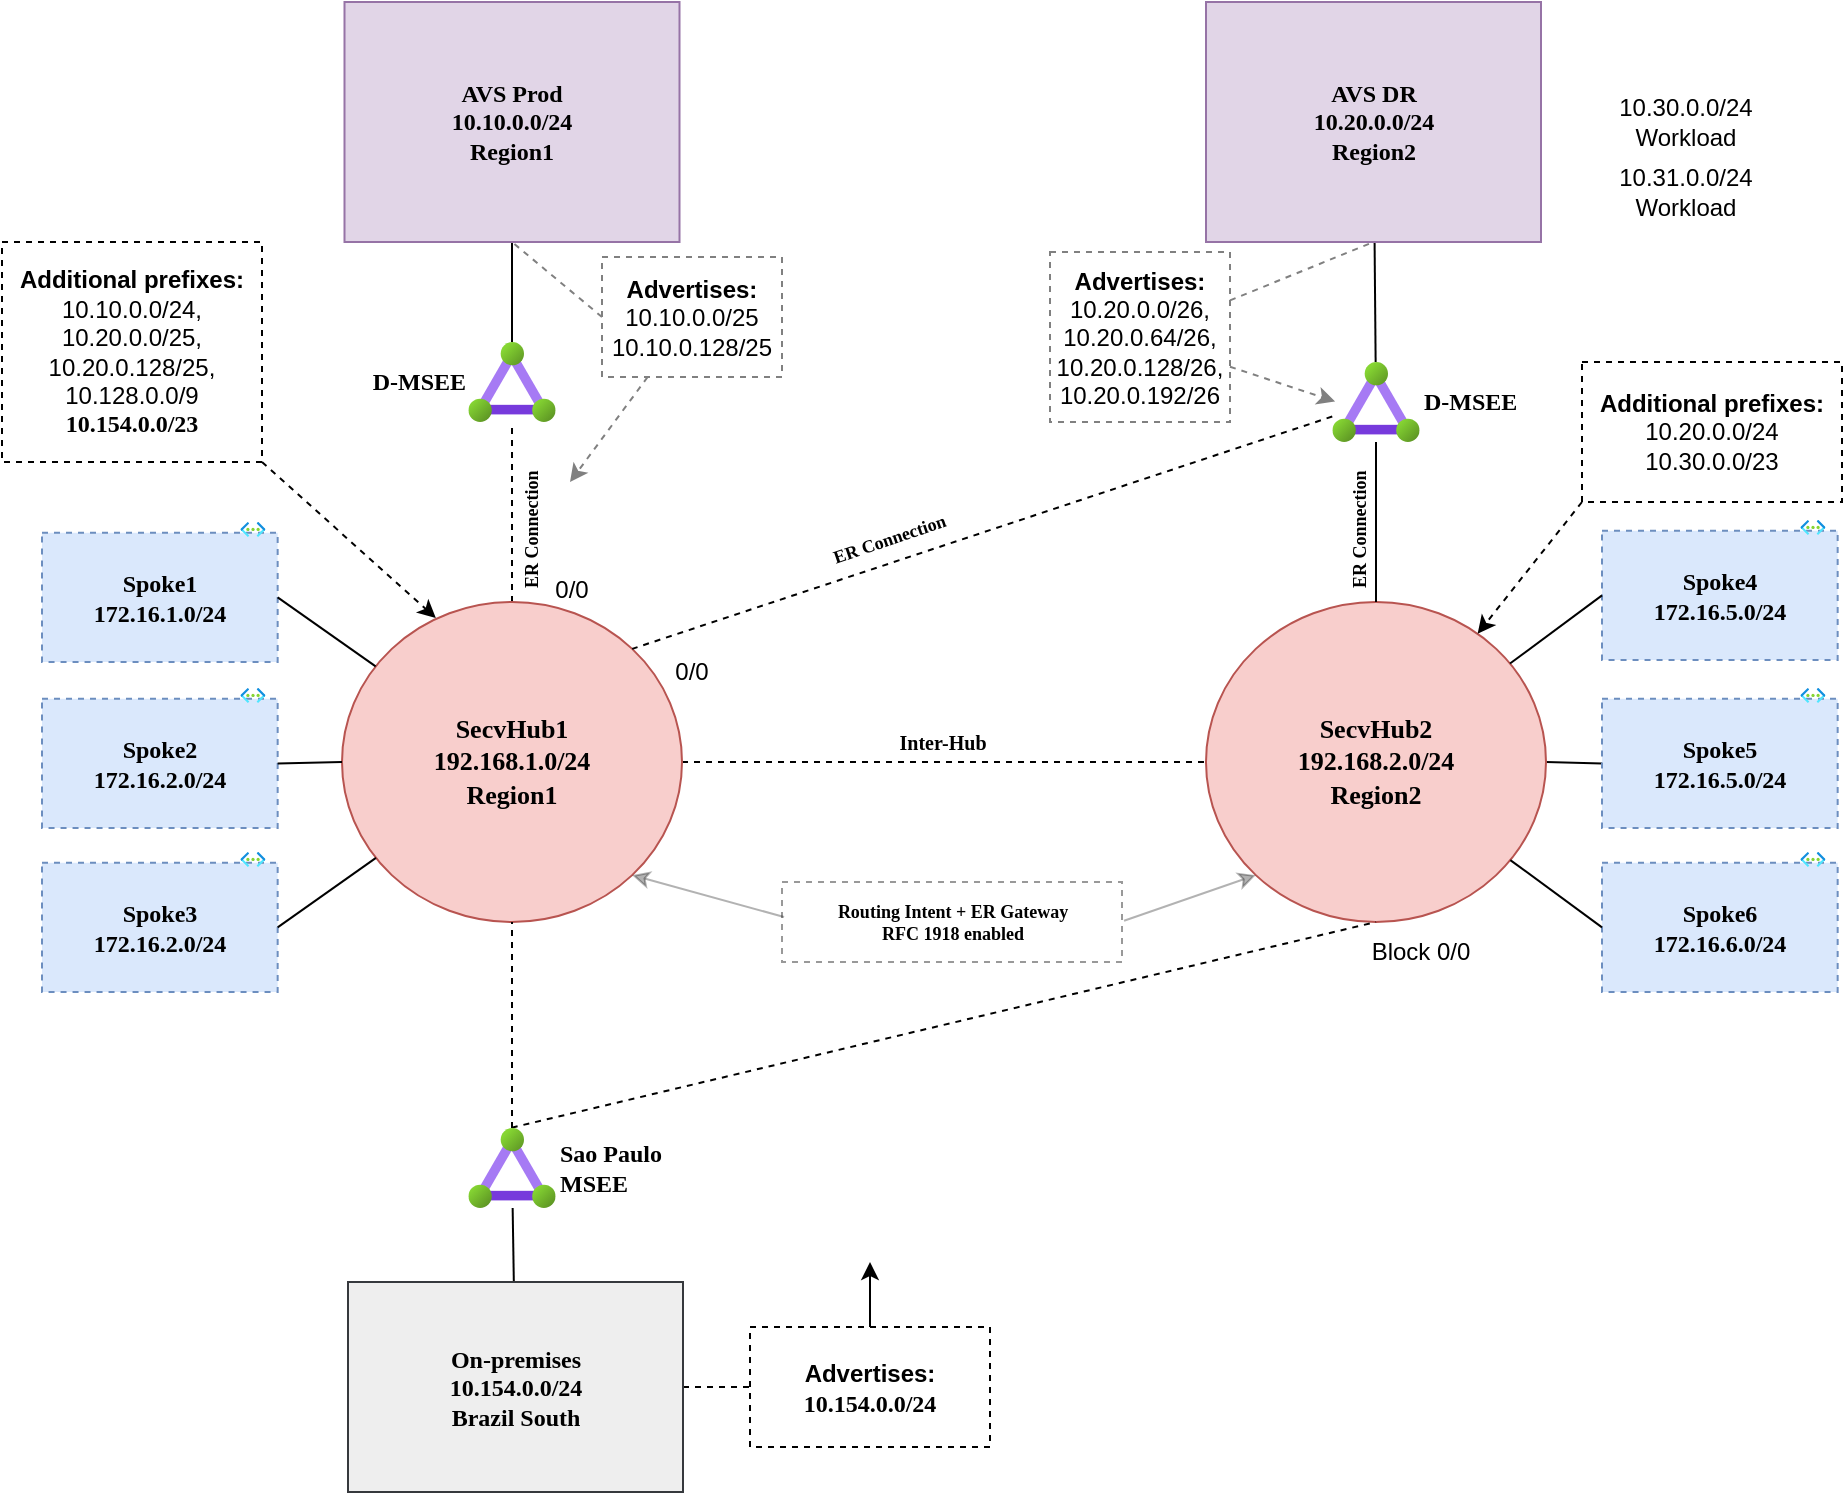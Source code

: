 <mxfile>
    <diagram id="AzNjghOvYStTFFfxdjGm" name="Page-1">
        <mxGraphModel dx="1418" dy="771" grid="1" gridSize="10" guides="1" tooltips="1" connect="1" arrows="1" fold="1" page="1" pageScale="1" pageWidth="1100" pageHeight="850" math="0" shadow="0">
            <root>
                <mxCell id="0"/>
                <mxCell id="1" parent="0"/>
                <mxCell id="23" value="" style="edgeStyle=none;shape=connector;rounded=1;hachureGap=4;html=1;exitX=0.5;exitY=0;exitDx=0;exitDy=0;labelBackgroundColor=default;strokeColor=default;fontFamily=Verdana;fontSize=12;fontColor=default;endArrow=none;endFill=0;dashed=1;" parent="1" source="2" target="17" edge="1">
                    <mxGeometry x="-0.111" y="-55" relative="1" as="geometry">
                        <mxPoint as="offset"/>
                    </mxGeometry>
                </mxCell>
                <mxCell id="30" style="edgeStyle=none;shape=connector;rounded=1;hachureGap=4;html=1;labelBackgroundColor=default;strokeColor=default;fontFamily=Verdana;fontSize=12;fontColor=default;endArrow=none;endFill=0;dashed=1;" parent="1" source="2" target="18" edge="1">
                    <mxGeometry relative="1" as="geometry"/>
                </mxCell>
                <mxCell id="33" value="Inter-Hub" style="edgeLabel;html=1;align=center;verticalAlign=middle;resizable=0;points=[];fontSize=10;fontFamily=Verdana;fontColor=default;fontStyle=1" parent="30" vertex="1" connectable="0">
                    <mxGeometry x="-0.246" y="2" relative="1" as="geometry">
                        <mxPoint x="31" y="-8" as="offset"/>
                    </mxGeometry>
                </mxCell>
                <mxCell id="2" value="&lt;font face=&quot;Verdana&quot; style=&quot;font-size: 13px;&quot;&gt;SecvHub1&lt;br style=&quot;font-size: 13px;&quot;&gt;192.168.1.0/24&lt;br&gt;Region1&lt;br style=&quot;font-size: 13px;&quot;&gt;&lt;/font&gt;" style="ellipse;whiteSpace=wrap;html=1;hachureGap=4;fontFamily=Architects Daughter;fontSource=https%3A%2F%2Ffonts.googleapis.com%2Fcss%3Ffamily%3DArchitects%2BDaughter;fontSize=13;fillColor=#f8cecc;strokeColor=#b85450;fontStyle=1" parent="1" vertex="1">
                    <mxGeometry x="266" y="300" width="170" height="160" as="geometry"/>
                </mxCell>
                <mxCell id="9" value="" style="group;fontSize=12;fontStyle=0" parent="1" vertex="1" connectable="0">
                    <mxGeometry x="116" y="260" width="120" height="70" as="geometry"/>
                </mxCell>
                <mxCell id="7" value="&lt;font style=&quot;font-size: 12px;&quot;&gt;&lt;b&gt;Spoke1&lt;br style=&quot;font-size: 12px;&quot;&gt;172.16.1.0/24&lt;/b&gt;&lt;/font&gt;" style="whiteSpace=wrap;html=1;fillColor=#dae8fc;strokeColor=#6c8ebf;dashed=1;sketch=0;hachureGap=4;jiggle=2;curveFitting=1;fontFamily=Verdana;fontSize=12;" parent="9" vertex="1">
                    <mxGeometry y="5.385" width="117.829" height="64.615" as="geometry"/>
                </mxCell>
                <mxCell id="8" value="" style="aspect=fixed;html=1;points=[];align=center;image;fontSize=12;image=img/lib/azure2/networking/Virtual_Networks.svg;dashed=1;sketch=0;hachureGap=4;jiggle=2;curveFitting=1;fontFamily=Verdana;" parent="9" vertex="1">
                    <mxGeometry x="99.225" width="12.488" height="7.456" as="geometry"/>
                </mxCell>
                <mxCell id="10" value="" style="group;fontSize=12;" parent="1" vertex="1" connectable="0">
                    <mxGeometry x="116" y="425" width="120" height="70" as="geometry"/>
                </mxCell>
                <mxCell id="11" value="&lt;font style=&quot;font-size: 12px;&quot;&gt;&lt;b&gt;Spoke3&lt;br style=&quot;font-size: 12px;&quot;&gt;172.16.2.0/24&lt;/b&gt;&lt;/font&gt;" style="whiteSpace=wrap;html=1;fillColor=#dae8fc;strokeColor=#6c8ebf;dashed=1;sketch=0;hachureGap=4;jiggle=2;curveFitting=1;fontFamily=Verdana;fontSize=12;" parent="10" vertex="1">
                    <mxGeometry y="5.385" width="117.829" height="64.615" as="geometry"/>
                </mxCell>
                <mxCell id="12" value="" style="aspect=fixed;html=1;points=[];align=center;image;fontSize=12;image=img/lib/azure2/networking/Virtual_Networks.svg;dashed=1;sketch=0;hachureGap=4;jiggle=2;curveFitting=1;fontFamily=Verdana;" parent="10" vertex="1">
                    <mxGeometry x="99.225" width="12.488" height="7.456" as="geometry"/>
                </mxCell>
                <mxCell id="13" value="" style="group;fontSize=12;" parent="1" vertex="1" connectable="0">
                    <mxGeometry x="116" y="343" width="120" height="70" as="geometry"/>
                </mxCell>
                <mxCell id="14" value="&lt;font style=&quot;font-size: 12px;&quot;&gt;&lt;b&gt;Spoke2&lt;br style=&quot;font-size: 12px;&quot;&gt;172.16.2.0/24&lt;/b&gt;&lt;/font&gt;" style="whiteSpace=wrap;html=1;fillColor=#dae8fc;strokeColor=#6c8ebf;dashed=1;sketch=0;hachureGap=4;jiggle=2;curveFitting=1;fontFamily=Verdana;fontSize=12;" parent="13" vertex="1">
                    <mxGeometry y="5.385" width="117.829" height="64.615" as="geometry"/>
                </mxCell>
                <mxCell id="15" value="" style="aspect=fixed;html=1;points=[];align=center;image;fontSize=12;image=img/lib/azure2/networking/Virtual_Networks.svg;dashed=1;sketch=0;hachureGap=4;jiggle=2;curveFitting=1;fontFamily=Verdana;" parent="13" vertex="1">
                    <mxGeometry x="99.225" width="12.488" height="7.456" as="geometry"/>
                </mxCell>
                <mxCell id="22" style="edgeStyle=none;shape=connector;rounded=1;hachureGap=4;html=1;labelBackgroundColor=default;strokeColor=default;fontFamily=Verdana;fontSize=12;fontColor=default;endArrow=none;endFill=0;" parent="1" source="16" target="17" edge="1">
                    <mxGeometry relative="1" as="geometry"/>
                </mxCell>
                <mxCell id="16" value="AVS Prod&lt;br&gt;10.10.0.0/24&lt;br&gt;Region1" style="whiteSpace=wrap;html=1;sketch=0;hachureGap=4;jiggle=2;curveFitting=1;fontFamily=Verdana;fontSize=12;fillColor=#e1d5e7;strokeColor=#9673a6;fontStyle=1" parent="1" vertex="1">
                    <mxGeometry x="267.25" width="167.5" height="120" as="geometry"/>
                </mxCell>
                <mxCell id="17" value="D-MSEE" style="aspect=fixed;html=1;points=[];align=right;image;fontSize=12;image=img/lib/azure2/networking/ExpressRoute_Circuits.svg;sketch=0;hachureGap=4;jiggle=2;curveFitting=1;fontFamily=Verdana;fontStyle=1;labelPosition=left;verticalLabelPosition=middle;verticalAlign=middle;" parent="1" vertex="1">
                    <mxGeometry x="329.13" y="170" width="43.75" height="40" as="geometry"/>
                </mxCell>
                <mxCell id="58" style="edgeStyle=none;shape=connector;rounded=1;hachureGap=4;html=1;exitX=1;exitY=0.5;exitDx=0;exitDy=0;labelBackgroundColor=default;strokeColor=default;fontFamily=Verdana;fontSize=9;fontColor=default;endArrow=none;endFill=0;entryX=0;entryY=0.5;entryDx=0;entryDy=0;" parent="1" source="18" target="55" edge="1">
                    <mxGeometry relative="1" as="geometry">
                        <mxPoint x="896" y="370" as="targetPoint"/>
                    </mxGeometry>
                </mxCell>
                <mxCell id="18" value="&lt;font face=&quot;Verdana&quot; style=&quot;font-size: 13px;&quot;&gt;SecvHub2&lt;br style=&quot;font-size: 13px;&quot;&gt;192.168.2.0/24&lt;br&gt;Region2&lt;br style=&quot;font-size: 13px;&quot;&gt;&lt;/font&gt;" style="ellipse;whiteSpace=wrap;html=1;hachureGap=4;fontFamily=Architects Daughter;fontSource=https%3A%2F%2Ffonts.googleapis.com%2Fcss%3Ffamily%3DArchitects%2BDaughter;fontSize=13;fillColor=#f8cecc;strokeColor=#b85450;fontStyle=1" parent="1" vertex="1">
                    <mxGeometry x="698" y="300" width="170" height="160" as="geometry"/>
                </mxCell>
                <mxCell id="19" style="edgeStyle=none;hachureGap=4;html=1;fontFamily=Verdana;fontSize=12;endArrow=none;endFill=0;exitX=1;exitY=0.5;exitDx=0;exitDy=0;" parent="1" source="7" target="2" edge="1">
                    <mxGeometry relative="1" as="geometry"/>
                </mxCell>
                <mxCell id="20" style="edgeStyle=none;shape=connector;rounded=1;hachureGap=4;html=1;exitX=1;exitY=0.5;exitDx=0;exitDy=0;entryX=0;entryY=0.5;entryDx=0;entryDy=0;labelBackgroundColor=default;strokeColor=default;fontFamily=Verdana;fontSize=12;fontColor=default;endArrow=none;endFill=0;" parent="1" source="14" target="2" edge="1">
                    <mxGeometry relative="1" as="geometry"/>
                </mxCell>
                <mxCell id="21" style="edgeStyle=none;shape=connector;rounded=1;hachureGap=4;html=1;exitX=1;exitY=0.5;exitDx=0;exitDy=0;labelBackgroundColor=default;strokeColor=default;fontFamily=Verdana;fontSize=12;fontColor=default;endArrow=none;endFill=0;" parent="1" source="11" target="2" edge="1">
                    <mxGeometry relative="1" as="geometry"/>
                </mxCell>
                <mxCell id="26" style="edgeStyle=none;shape=connector;rounded=1;hachureGap=4;html=1;labelBackgroundColor=default;strokeColor=default;fontFamily=Verdana;fontSize=12;fontColor=default;endArrow=none;endFill=0;" parent="1" source="27" target="28" edge="1">
                    <mxGeometry relative="1" as="geometry"/>
                </mxCell>
                <mxCell id="27" value="AVS DR&lt;br&gt;10.20.0.0/24&lt;br&gt;Region2" style="whiteSpace=wrap;html=1;sketch=0;hachureGap=4;jiggle=2;curveFitting=1;fontFamily=Verdana;fontSize=12;fillColor=#e1d5e7;strokeColor=#9673a6;fontStyle=1" parent="1" vertex="1">
                    <mxGeometry x="698" width="167.5" height="120" as="geometry"/>
                </mxCell>
                <mxCell id="29" style="edgeStyle=none;shape=connector;rounded=1;hachureGap=4;html=1;entryX=0.5;entryY=0;entryDx=0;entryDy=0;labelBackgroundColor=default;strokeColor=default;fontFamily=Verdana;fontSize=12;fontColor=default;endArrow=none;endFill=0;" parent="1" source="28" target="18" edge="1">
                    <mxGeometry relative="1" as="geometry"/>
                </mxCell>
                <mxCell id="31" style="edgeStyle=none;shape=connector;rounded=1;hachureGap=4;html=1;entryX=1;entryY=0;entryDx=0;entryDy=0;labelBackgroundColor=default;strokeColor=default;fontFamily=Verdana;fontSize=12;fontColor=default;endArrow=none;endFill=0;dashed=1;" parent="1" source="28" target="2" edge="1">
                    <mxGeometry relative="1" as="geometry"/>
                </mxCell>
                <mxCell id="28" value="D-MSEE" style="aspect=fixed;html=1;points=[];align=left;image;fontSize=12;image=img/lib/azure2/networking/ExpressRoute_Circuits.svg;sketch=0;hachureGap=4;jiggle=2;curveFitting=1;fontFamily=Verdana;fontStyle=1;labelPosition=right;verticalLabelPosition=middle;verticalAlign=middle;" parent="1" vertex="1">
                    <mxGeometry x="761.13" y="180" width="43.75" height="40" as="geometry"/>
                </mxCell>
                <mxCell id="67" style="edgeStyle=none;sketch=0;hachureGap=4;jiggle=2;curveFitting=1;html=1;fontFamily=Architects Daughter;fontSource=https%3A%2F%2Ffonts.googleapis.com%2Fcss%3Ffamily%3DArchitects%2BDaughter;fontSize=16;endArrow=none;endFill=0;" parent="1" source="34" target="37" edge="1">
                    <mxGeometry relative="1" as="geometry"/>
                </mxCell>
                <mxCell id="87" style="edgeStyle=none;html=1;exitX=1;exitY=0.5;exitDx=0;exitDy=0;entryX=0;entryY=0.5;entryDx=0;entryDy=0;strokeColor=default;endArrow=none;endFill=0;dashed=1;" parent="1" source="34" target="86" edge="1">
                    <mxGeometry relative="1" as="geometry"/>
                </mxCell>
                <mxCell id="34" value="On-premises&lt;br&gt;10.154.0.0/24&lt;br&gt;Brazil South" style="whiteSpace=wrap;html=1;sketch=0;hachureGap=4;jiggle=2;curveFitting=1;fontFamily=Verdana;fontSize=12;fillColor=#eeeeee;strokeColor=#36393d;fontStyle=1;" parent="1" vertex="1">
                    <mxGeometry x="269" y="640" width="167.5" height="105" as="geometry"/>
                </mxCell>
                <mxCell id="40" style="edgeStyle=none;shape=connector;rounded=1;hachureGap=4;html=1;entryX=0.5;entryY=1;entryDx=0;entryDy=0;labelBackgroundColor=default;strokeColor=default;fontFamily=Verdana;fontSize=12;fontColor=default;endArrow=none;endFill=0;dashed=1;" parent="1" source="37" target="2" edge="1">
                    <mxGeometry relative="1" as="geometry"/>
                </mxCell>
                <mxCell id="60" style="edgeStyle=none;hachureGap=4;html=1;entryX=0.5;entryY=1;entryDx=0;entryDy=0;fontFamily=Verdana;fontSource=https%3A%2F%2Ffonts.googleapis.com%2Fcss%3Ffamily%3DArchitects%2BDaughter;fontSize=12;endArrow=none;endFill=0;dashed=1;exitX=0.497;exitY=-0.004;exitDx=0;exitDy=0;exitPerimeter=0;" parent="1" source="37" target="18" edge="1">
                    <mxGeometry relative="1" as="geometry">
                        <mxPoint x="366" y="570" as="sourcePoint"/>
                    </mxGeometry>
                </mxCell>
                <mxCell id="37" value="&lt;div style=&quot;&quot;&gt;Sao Paulo&lt;/div&gt;&lt;div style=&quot;&quot;&gt;MSEE&lt;/div&gt;" style="aspect=fixed;html=1;points=[];align=left;image;fontSize=12;image=img/lib/azure2/networking/ExpressRoute_Circuits.svg;sketch=0;hachureGap=4;jiggle=2;curveFitting=1;fontFamily=Verdana;fontStyle=1;labelPosition=right;verticalLabelPosition=middle;verticalAlign=middle;labelBackgroundColor=none;" parent="1" vertex="1">
                    <mxGeometry x="329.13" y="563" width="43.75" height="40" as="geometry"/>
                </mxCell>
                <mxCell id="41" value="&lt;p&gt;&lt;span style=&quot;color: rgb(0, 0, 0); font-family: Verdana; font-size: 9px; font-style: normal; font-variant-ligatures: normal; font-variant-caps: normal; letter-spacing: normal; orphans: 2; text-align: center; text-indent: 0px; text-transform: none; widows: 2; word-spacing: 0px; -webkit-text-stroke-width: 0px; background-color: rgb(255, 255, 255); text-decoration-thickness: initial; text-decoration-style: initial; text-decoration-color: initial; float: none; display: inline !important;&quot;&gt;ER Connection&lt;/span&gt;&lt;/p&gt;" style="text;whiteSpace=wrap;html=1;fontSize=9;fontFamily=Verdana;fontColor=default;rotation=-90;fontStyle=1;verticalAlign=middle;" parent="1" vertex="1">
                    <mxGeometry x="316" y="240" width="90" height="20" as="geometry"/>
                </mxCell>
                <mxCell id="43" value="&lt;p&gt;&lt;span style=&quot;color: rgb(0, 0, 0); font-family: Verdana; font-size: 9px; font-style: normal; font-variant-ligatures: normal; font-variant-caps: normal; letter-spacing: normal; orphans: 2; text-align: center; text-indent: 0px; text-transform: none; widows: 2; word-spacing: 0px; -webkit-text-stroke-width: 0px; background-color: rgb(255, 255, 255); text-decoration-thickness: initial; text-decoration-style: initial; text-decoration-color: initial; float: none; display: inline !important;&quot;&gt;ER Connection&amp;nbsp;&lt;/span&gt;&lt;/p&gt;" style="text;whiteSpace=wrap;html=1;fontSize=9;fontFamily=Verdana;fontColor=default;rotation=-18.8;fontStyle=1;verticalAlign=middle;" parent="1" vertex="1">
                    <mxGeometry x="506.61" y="245.62" width="142" height="20" as="geometry"/>
                </mxCell>
                <mxCell id="46" style="rounded=1;hachureGap=4;html=1;entryX=1;entryY=1;entryDx=0;entryDy=0;labelBackgroundColor=default;strokeColor=default;fontFamily=Verdana;fontSize=9;fontColor=default;endArrow=classic;endFill=1;opacity=30;exitX=0.006;exitY=0.437;exitDx=0;exitDy=0;exitPerimeter=0;" parent="1" source="45" target="2" edge="1">
                    <mxGeometry relative="1" as="geometry">
                        <mxPoint x="466" y="470" as="sourcePoint"/>
                    </mxGeometry>
                </mxCell>
                <mxCell id="45" value="Routing Intent + ER Gateway&lt;br&gt;RFC 1918 enabled" style="text;html=1;align=center;verticalAlign=middle;resizable=0;points=[];autosize=1;strokeColor=default;fillColor=none;fontSize=9;fontFamily=Verdana;fontColor=default;hachureGap=4;fontSource=https%3A%2F%2Ffonts.googleapis.com%2Fcss%3Ffamily%3DArchitects%2BDaughter;fontStyle=1;opacity=40;dashed=1;" parent="1" vertex="1">
                    <mxGeometry x="486" y="440" width="170" height="40" as="geometry"/>
                </mxCell>
                <mxCell id="47" style="rounded=1;hachureGap=4;html=1;entryX=0;entryY=1;entryDx=0;entryDy=0;labelBackgroundColor=default;strokeColor=default;fontFamily=Verdana;fontSize=9;fontColor=default;endArrow=classic;endFill=1;opacity=30;exitX=1.006;exitY=0.485;exitDx=0;exitDy=0;exitPerimeter=0;" parent="1" source="45" target="18" edge="1">
                    <mxGeometry relative="1" as="geometry">
                        <mxPoint x="676" y="490" as="sourcePoint"/>
                        <mxPoint x="421.02" y="446.648" as="targetPoint"/>
                    </mxGeometry>
                </mxCell>
                <mxCell id="48" value="" style="group;fontSize=12;fontStyle=0" parent="1" vertex="1" connectable="0">
                    <mxGeometry x="896" y="259" width="120" height="70" as="geometry"/>
                </mxCell>
                <mxCell id="49" value="&lt;font style=&quot;font-size: 12px;&quot;&gt;&lt;b&gt;Spoke4&lt;br style=&quot;font-size: 12px;&quot;&gt;172.16.5.0/24&lt;/b&gt;&lt;/font&gt;" style="whiteSpace=wrap;html=1;fillColor=#dae8fc;strokeColor=#6c8ebf;dashed=1;sketch=0;hachureGap=4;jiggle=2;curveFitting=1;fontFamily=Verdana;fontSize=12;" parent="48" vertex="1">
                    <mxGeometry y="5.385" width="117.829" height="64.615" as="geometry"/>
                </mxCell>
                <mxCell id="50" value="" style="aspect=fixed;html=1;points=[];align=center;image;fontSize=12;image=img/lib/azure2/networking/Virtual_Networks.svg;dashed=1;sketch=0;hachureGap=4;jiggle=2;curveFitting=1;fontFamily=Verdana;" parent="48" vertex="1">
                    <mxGeometry x="99.225" width="12.488" height="7.456" as="geometry"/>
                </mxCell>
                <mxCell id="51" value="" style="group;fontSize=12;" parent="1" vertex="1" connectable="0">
                    <mxGeometry x="896" y="425" width="120" height="70" as="geometry"/>
                </mxCell>
                <mxCell id="52" value="&lt;font style=&quot;font-size: 12px;&quot;&gt;&lt;b&gt;Spoke6&lt;br style=&quot;font-size: 12px;&quot;&gt;172.16.6.0/24&lt;/b&gt;&lt;/font&gt;" style="whiteSpace=wrap;html=1;fillColor=#dae8fc;strokeColor=#6c8ebf;dashed=1;sketch=0;hachureGap=4;jiggle=2;curveFitting=1;fontFamily=Verdana;fontSize=12;" parent="51" vertex="1">
                    <mxGeometry y="5.385" width="117.829" height="64.615" as="geometry"/>
                </mxCell>
                <mxCell id="53" value="" style="aspect=fixed;html=1;points=[];align=center;image;fontSize=12;image=img/lib/azure2/networking/Virtual_Networks.svg;dashed=1;sketch=0;hachureGap=4;jiggle=2;curveFitting=1;fontFamily=Verdana;" parent="51" vertex="1">
                    <mxGeometry x="99.225" width="12.488" height="7.456" as="geometry"/>
                </mxCell>
                <mxCell id="54" value="" style="group;fontSize=12;" parent="1" vertex="1" connectable="0">
                    <mxGeometry x="896" y="343" width="120" height="70" as="geometry"/>
                </mxCell>
                <mxCell id="55" value="&lt;font style=&quot;font-size: 12px;&quot;&gt;&lt;b&gt;Spoke5&lt;br&gt;172.16.5.0/24&lt;/b&gt;&lt;/font&gt;" style="whiteSpace=wrap;html=1;fillColor=#dae8fc;strokeColor=#6c8ebf;dashed=1;sketch=0;hachureGap=4;jiggle=2;curveFitting=1;fontFamily=Verdana;fontSize=12;" parent="54" vertex="1">
                    <mxGeometry y="5.385" width="117.829" height="64.615" as="geometry"/>
                </mxCell>
                <mxCell id="56" value="" style="aspect=fixed;html=1;points=[];align=center;image;fontSize=12;image=img/lib/azure2/networking/Virtual_Networks.svg;dashed=1;sketch=0;hachureGap=4;jiggle=2;curveFitting=1;fontFamily=Verdana;" parent="54" vertex="1">
                    <mxGeometry x="99.225" width="12.488" height="7.456" as="geometry"/>
                </mxCell>
                <mxCell id="57" style="edgeStyle=none;shape=connector;rounded=1;hachureGap=4;html=1;exitX=0;exitY=0.5;exitDx=0;exitDy=0;labelBackgroundColor=default;strokeColor=default;fontFamily=Verdana;fontSize=9;fontColor=default;endArrow=none;endFill=0;" parent="1" source="49" target="18" edge="1">
                    <mxGeometry relative="1" as="geometry"/>
                </mxCell>
                <mxCell id="59" style="edgeStyle=none;shape=connector;rounded=1;hachureGap=4;html=1;exitX=0;exitY=0.5;exitDx=0;exitDy=0;labelBackgroundColor=default;strokeColor=default;fontFamily=Verdana;fontSize=9;fontColor=default;endArrow=none;endFill=0;" parent="1" source="52" target="18" edge="1">
                    <mxGeometry relative="1" as="geometry"/>
                </mxCell>
                <mxCell id="69" style="edgeStyle=none;html=1;exitX=1;exitY=1;exitDx=0;exitDy=0;entryX=0.276;entryY=0.05;entryDx=0;entryDy=0;entryPerimeter=0;dashed=1;" parent="1" source="68" target="2" edge="1">
                    <mxGeometry relative="1" as="geometry"/>
                </mxCell>
                <mxCell id="68" value="&lt;b&gt;Additional prefixes:&lt;/b&gt;&lt;br&gt;10.10.0.0/24,&lt;br&gt;10.20.0.0/25,&lt;br&gt;10.20.0.128/25,&lt;br&gt;10.128.0.0/9&lt;br&gt;&lt;span style=&quot;font-family: Verdana; font-weight: 700;&quot;&gt;10.154.0.0/23&lt;/span&gt;" style="text;strokeColor=default;align=center;fillColor=none;verticalAlign=middle;whiteSpace=wrap;rounded=0;html=1;dashed=1;" parent="1" vertex="1">
                    <mxGeometry x="96" y="120" width="130" height="110" as="geometry"/>
                </mxCell>
                <mxCell id="70" value="&lt;b&gt;Additional prefixes:&lt;/b&gt;&lt;br&gt;10.20.0.0/24&lt;br&gt;10.30.0.0/23" style="text;strokeColor=default;align=center;fillColor=none;verticalAlign=middle;whiteSpace=wrap;rounded=0;html=1;dashed=1;" parent="1" vertex="1">
                    <mxGeometry x="886" y="180" width="130" height="70" as="geometry"/>
                </mxCell>
                <mxCell id="71" style="edgeStyle=none;html=1;exitX=0;exitY=1;exitDx=0;exitDy=0;dashed=1;strokeColor=default;" parent="1" source="70" target="18" edge="1">
                    <mxGeometry relative="1" as="geometry">
                        <mxPoint x="236" y="220" as="sourcePoint"/>
                        <mxPoint x="322.92" y="318" as="targetPoint"/>
                    </mxGeometry>
                </mxCell>
                <mxCell id="75" style="edgeStyle=none;html=1;exitX=0;exitY=0.5;exitDx=0;exitDy=0;endArrow=none;endFill=0;entryX=0.5;entryY=1;entryDx=0;entryDy=0;dashed=1;strokeColor=#808080;" parent="1" source="72" target="16" edge="1">
                    <mxGeometry relative="1" as="geometry">
                        <mxPoint x="440" y="110" as="targetPoint"/>
                    </mxGeometry>
                </mxCell>
                <mxCell id="90" style="edgeStyle=none;html=1;strokeColor=#808080;endArrow=classic;endFill=1;dashed=1;" parent="1" source="72" edge="1">
                    <mxGeometry relative="1" as="geometry">
                        <mxPoint x="380" y="240" as="targetPoint"/>
                    </mxGeometry>
                </mxCell>
                <mxCell id="72" value="&lt;b&gt;Advertises:&lt;/b&gt;&lt;br&gt;10.10.0.0/25&lt;br&gt;10.10.0.128/25" style="text;strokeColor=#808080;align=center;fillColor=none;verticalAlign=middle;whiteSpace=wrap;rounded=0;html=1;dashed=1;" parent="1" vertex="1">
                    <mxGeometry x="396" y="127.5" width="90" height="60" as="geometry"/>
                </mxCell>
                <mxCell id="81" style="edgeStyle=none;html=1;strokeColor=#808080;endArrow=classic;endFill=1;entryX=0.033;entryY=0.494;entryDx=0;entryDy=0;entryPerimeter=0;dashed=1;" parent="1" source="74" target="28" edge="1">
                    <mxGeometry relative="1" as="geometry">
                        <mxPoint x="740" y="190" as="targetPoint"/>
                    </mxGeometry>
                </mxCell>
                <mxCell id="89" value="" style="edgeStyle=none;html=1;dashed=1;strokeColor=#808080;endArrow=none;endFill=0;entryX=0.5;entryY=1;entryDx=0;entryDy=0;" parent="1" source="74" target="27" edge="1">
                    <mxGeometry relative="1" as="geometry"/>
                </mxCell>
                <mxCell id="74" value="&lt;b&gt;Advertises:&lt;/b&gt;&lt;br&gt;10.20.0.0/26,&lt;br&gt;10.20.0.64/26,&lt;br&gt;10.20.0.128/26,&lt;br&gt;10.20.0.192/26" style="text;strokeColor=#808080;align=center;fillColor=none;verticalAlign=middle;whiteSpace=wrap;rounded=0;html=1;dashed=1;" parent="1" vertex="1">
                    <mxGeometry x="620" y="125" width="90" height="85" as="geometry"/>
                </mxCell>
                <mxCell id="88" style="edgeStyle=none;html=1;strokeColor=default;endArrow=classic;endFill=1;" parent="1" source="86" edge="1">
                    <mxGeometry relative="1" as="geometry">
                        <mxPoint x="530" y="630" as="targetPoint"/>
                    </mxGeometry>
                </mxCell>
                <mxCell id="86" value="&lt;b&gt;Advertises:&lt;br&gt;&lt;/b&gt;&lt;span style=&quot;font-family: Verdana; font-weight: 700;&quot;&gt;10.154.0.0/24&lt;/span&gt;" style="text;strokeColor=default;align=center;fillColor=none;verticalAlign=middle;whiteSpace=wrap;rounded=0;html=1;dashed=1;" parent="1" vertex="1">
                    <mxGeometry x="470" y="662.5" width="120" height="60" as="geometry"/>
                </mxCell>
                <mxCell id="91" value="&lt;p&gt;&lt;span style=&quot;color: rgb(0, 0, 0); font-family: Verdana; font-size: 9px; font-style: normal; font-variant-ligatures: normal; font-variant-caps: normal; letter-spacing: normal; orphans: 2; text-align: center; text-indent: 0px; text-transform: none; widows: 2; word-spacing: 0px; -webkit-text-stroke-width: 0px; background-color: rgb(255, 255, 255); text-decoration-thickness: initial; text-decoration-style: initial; text-decoration-color: initial; float: none; display: inline !important;&quot;&gt;ER Connection&lt;/span&gt;&lt;/p&gt;" style="text;whiteSpace=wrap;html=1;fontSize=9;fontFamily=Verdana;fontColor=default;rotation=-90;fontStyle=1;verticalAlign=middle;" parent="1" vertex="1">
                    <mxGeometry x="730" y="240" width="90" height="20" as="geometry"/>
                </mxCell>
                <mxCell id="93" value="0/0" style="text;strokeColor=none;align=center;fillColor=none;html=1;verticalAlign=middle;whiteSpace=wrap;rounded=0;" parent="1" vertex="1">
                    <mxGeometry x="351" y="279" width="60" height="30" as="geometry"/>
                </mxCell>
                <mxCell id="95" value="0/0" style="text;strokeColor=none;align=center;fillColor=none;html=1;verticalAlign=middle;whiteSpace=wrap;rounded=0;" parent="1" vertex="1">
                    <mxGeometry x="411" y="320" width="60" height="30" as="geometry"/>
                </mxCell>
                <mxCell id="97" value="10.30.0.0/24&lt;br&gt;Workload" style="text;strokeColor=none;align=center;fillColor=none;html=1;verticalAlign=middle;whiteSpace=wrap;rounded=0;" vertex="1" parent="1">
                    <mxGeometry x="886" y="45" width="104" height="30" as="geometry"/>
                </mxCell>
                <mxCell id="98" value="10.31.0.0/24&lt;br&gt;Workload" style="text;strokeColor=none;align=center;fillColor=none;html=1;verticalAlign=middle;whiteSpace=wrap;rounded=0;" vertex="1" parent="1">
                    <mxGeometry x="886" y="80" width="104" height="30" as="geometry"/>
                </mxCell>
                <mxCell id="102" value="Block 0/0" style="text;strokeColor=none;align=center;fillColor=none;html=1;verticalAlign=middle;whiteSpace=wrap;rounded=0;" vertex="1" parent="1">
                    <mxGeometry x="761.13" y="460" width="88.87" height="30" as="geometry"/>
                </mxCell>
            </root>
        </mxGraphModel>
    </diagram>
</mxfile>